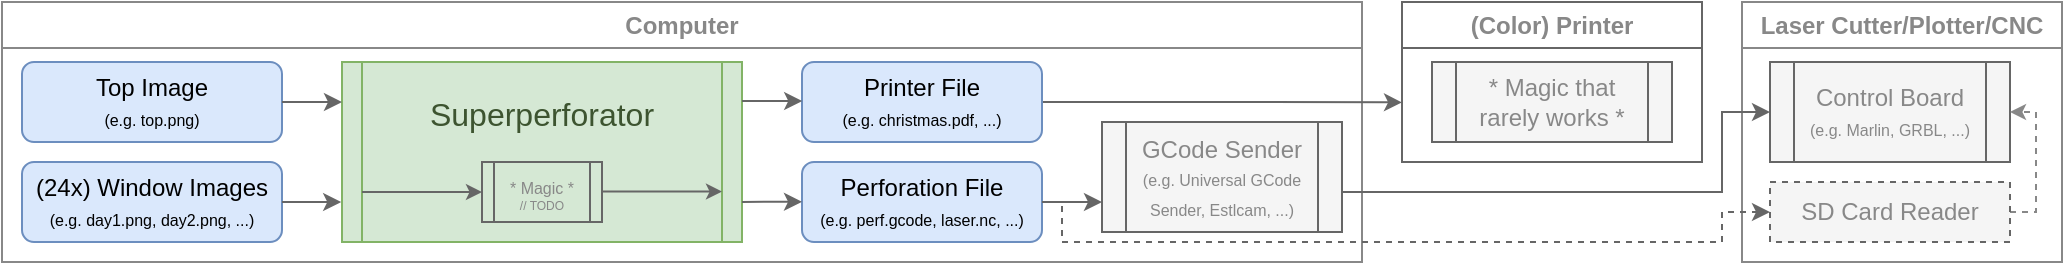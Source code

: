 <mxfile version="24.7.17">
  <diagram name="Seite-1" id="WifD2P573WgV2_WGgGjV">
    <mxGraphModel dx="1050" dy="621" grid="1" gridSize="10" guides="1" tooltips="1" connect="1" arrows="1" fold="1" page="1" pageScale="1" pageWidth="827" pageHeight="1169" math="0" shadow="0">
      <root>
        <mxCell id="0" />
        <mxCell id="1" parent="0" />
        <mxCell id="FRGwCrSziSRg-4INfOAW-1" value="Computer" style="swimlane;whiteSpace=wrap;html=1;startSize=23;fontColor=#888888;fillColor=none;strokeColor=#888888;" vertex="1" parent="1">
          <mxGeometry x="10" y="10" width="680" height="130" as="geometry" />
        </mxCell>
        <mxCell id="FRGwCrSziSRg-4INfOAW-6" value="Top Image&lt;div&gt;&lt;font style=&quot;font-size: 8px;&quot;&gt;(e.g. top.png)&lt;/font&gt;&lt;/div&gt;" style="rounded=1;whiteSpace=wrap;html=1;fillColor=#dae8fc;strokeColor=#6c8ebf;" vertex="1" parent="FRGwCrSziSRg-4INfOAW-1">
          <mxGeometry x="10" y="30" width="130" height="40" as="geometry" />
        </mxCell>
        <mxCell id="FRGwCrSziSRg-4INfOAW-7" value="(24x) Window Images&lt;div&gt;&lt;font style=&quot;font-size: 8px;&quot;&gt;(e.g. day1.png, day2.png, ...)&lt;/font&gt;&lt;/div&gt;" style="rounded=1;whiteSpace=wrap;html=1;fillColor=#dae8fc;strokeColor=#6c8ebf;" vertex="1" parent="FRGwCrSziSRg-4INfOAW-1">
          <mxGeometry x="10" y="80" width="130" height="40" as="geometry" />
        </mxCell>
        <mxCell id="FRGwCrSziSRg-4INfOAW-8" value="&lt;font style=&quot;font-size: 16px;&quot;&gt;Superperforator&lt;/font&gt;&lt;div style=&quot;font-size: 16px;&quot;&gt;&lt;font style=&quot;font-size: 16px;&quot;&gt;&lt;br&gt;&lt;/font&gt;&lt;/div&gt;&lt;div style=&quot;font-size: 16px;&quot;&gt;&lt;br&gt;&lt;/div&gt;" style="shape=process;whiteSpace=wrap;html=1;backgroundOutline=1;fillColor=#d5e8d4;strokeColor=#82b366;fontColor=#3D5430;size=0.05;" vertex="1" parent="FRGwCrSziSRg-4INfOAW-1">
          <mxGeometry x="170" y="30" width="200" height="90" as="geometry" />
        </mxCell>
        <mxCell id="FRGwCrSziSRg-4INfOAW-9" style="edgeStyle=orthogonalEdgeStyle;rounded=0;orthogonalLoop=1;jettySize=auto;html=1;exitX=1;exitY=0.5;exitDx=0;exitDy=0;fillColor=#f5f5f5;strokeColor=#666666;" edge="1" parent="FRGwCrSziSRg-4INfOAW-1" source="FRGwCrSziSRg-4INfOAW-6">
          <mxGeometry relative="1" as="geometry">
            <mxPoint x="170" y="50" as="targetPoint" />
          </mxGeometry>
        </mxCell>
        <mxCell id="FRGwCrSziSRg-4INfOAW-10" style="edgeStyle=orthogonalEdgeStyle;rounded=0;orthogonalLoop=1;jettySize=auto;html=1;exitX=1;exitY=0.5;exitDx=0;exitDy=0;entryX=-0.002;entryY=0.78;entryDx=0;entryDy=0;entryPerimeter=0;fillColor=#f5f5f5;strokeColor=#666666;" edge="1" parent="FRGwCrSziSRg-4INfOAW-1" source="FRGwCrSziSRg-4INfOAW-7" target="FRGwCrSziSRg-4INfOAW-8">
          <mxGeometry relative="1" as="geometry">
            <mxPoint x="160" y="100" as="targetPoint" />
          </mxGeometry>
        </mxCell>
        <mxCell id="FRGwCrSziSRg-4INfOAW-11" value="&lt;font style=&quot;font-size: 8px;&quot;&gt;* Magic *&lt;/font&gt;&lt;div style=&quot;font-size: 6px;&quot;&gt;&lt;font style=&quot;font-size: 6px;&quot;&gt;// TODO&lt;/font&gt;&lt;/div&gt;" style="shape=process;whiteSpace=wrap;html=1;backgroundOutline=1;fillColor=none;fontColor=#888888;strokeColor=#666666;" vertex="1" parent="FRGwCrSziSRg-4INfOAW-1">
          <mxGeometry x="240" y="80" width="60" height="30" as="geometry" />
        </mxCell>
        <mxCell id="FRGwCrSziSRg-4INfOAW-13" value="" style="endArrow=classic;html=1;rounded=0;entryX=0;entryY=0.5;entryDx=0;entryDy=0;fontColor=#888888;strokeColor=#666666;endSize=5;fillColor=#f5f5f5;" edge="1" parent="FRGwCrSziSRg-4INfOAW-1" target="FRGwCrSziSRg-4INfOAW-11">
          <mxGeometry width="50" height="50" relative="1" as="geometry">
            <mxPoint x="180" y="95" as="sourcePoint" />
            <mxPoint x="380" y="40" as="targetPoint" />
          </mxGeometry>
        </mxCell>
        <mxCell id="FRGwCrSziSRg-4INfOAW-14" value="" style="endArrow=classic;html=1;rounded=0;entryX=0;entryY=0.5;entryDx=0;entryDy=0;fontColor=#888888;strokeColor=#666666;endSize=5;fillColor=#f5f5f5;" edge="1" parent="FRGwCrSziSRg-4INfOAW-1">
          <mxGeometry width="50" height="50" relative="1" as="geometry">
            <mxPoint x="300" y="94.8" as="sourcePoint" />
            <mxPoint x="360" y="94.8" as="targetPoint" />
          </mxGeometry>
        </mxCell>
        <mxCell id="FRGwCrSziSRg-4INfOAW-27" style="edgeStyle=orthogonalEdgeStyle;rounded=0;orthogonalLoop=1;jettySize=auto;html=1;exitX=1;exitY=0.5;exitDx=0;exitDy=0;fillColor=#f5f5f5;strokeColor=#666666;" edge="1" parent="FRGwCrSziSRg-4INfOAW-1" source="FRGwCrSziSRg-4INfOAW-15">
          <mxGeometry relative="1" as="geometry">
            <mxPoint x="700" y="50.19" as="targetPoint" />
          </mxGeometry>
        </mxCell>
        <mxCell id="FRGwCrSziSRg-4INfOAW-15" value="&lt;div&gt;&lt;font style=&quot;&quot;&gt;Printer File&lt;/font&gt;&lt;/div&gt;&lt;div&gt;&lt;font style=&quot;font-size: 8px;&quot;&gt;(e.g. christmas.pdf, ...)&lt;/font&gt;&lt;/div&gt;" style="rounded=1;whiteSpace=wrap;html=1;fillColor=#dae8fc;strokeColor=#6c8ebf;" vertex="1" parent="FRGwCrSziSRg-4INfOAW-1">
          <mxGeometry x="400" y="30" width="120" height="40" as="geometry" />
        </mxCell>
        <mxCell id="FRGwCrSziSRg-4INfOAW-16" value="&lt;div&gt;&lt;font style=&quot;&quot;&gt;Perforation File&lt;/font&gt;&lt;/div&gt;&lt;div&gt;&lt;font style=&quot;font-size: 8px;&quot;&gt;(e.g. perf.gcode, laser.nc, ...)&lt;/font&gt;&lt;/div&gt;" style="rounded=1;whiteSpace=wrap;html=1;fillColor=#dae8fc;strokeColor=#6c8ebf;" vertex="1" parent="FRGwCrSziSRg-4INfOAW-1">
          <mxGeometry x="400" y="80" width="120" height="40" as="geometry" />
        </mxCell>
        <mxCell id="FRGwCrSziSRg-4INfOAW-17" style="edgeStyle=orthogonalEdgeStyle;rounded=0;orthogonalLoop=1;jettySize=auto;html=1;exitX=1;exitY=0.25;exitDx=0;exitDy=0;entryX=0.001;entryY=0.586;entryDx=0;entryDy=0;entryPerimeter=0;fillColor=#f5f5f5;strokeColor=#666666;" edge="1" parent="FRGwCrSziSRg-4INfOAW-1">
          <mxGeometry relative="1" as="geometry">
            <mxPoint x="370" y="49.53" as="sourcePoint" />
            <mxPoint x="400.12" y="50.47" as="targetPoint" />
          </mxGeometry>
        </mxCell>
        <mxCell id="FRGwCrSziSRg-4INfOAW-18" style="edgeStyle=orthogonalEdgeStyle;rounded=0;orthogonalLoop=1;jettySize=auto;html=1;exitX=1;exitY=0.75;exitDx=0;exitDy=0;entryX=0;entryY=0.438;entryDx=0;entryDy=0;entryPerimeter=0;fillColor=#f5f5f5;strokeColor=#666666;" edge="1" parent="FRGwCrSziSRg-4INfOAW-1">
          <mxGeometry relative="1" as="geometry">
            <mxPoint x="370" y="99.94" as="sourcePoint" />
            <mxPoint x="400" y="99.96" as="targetPoint" />
          </mxGeometry>
        </mxCell>
        <mxCell id="FRGwCrSziSRg-4INfOAW-19" value="GCode Sender&lt;div&gt;&lt;font style=&quot;font-size: 8px;&quot;&gt;(e.g. Universal GCode Sender, Estlcam, ...)&lt;/font&gt;&lt;/div&gt;" style="shape=process;whiteSpace=wrap;html=1;backgroundOutline=1;fillColor=#f5f5f5;fontColor=#888888;strokeColor=#666666;" vertex="1" parent="FRGwCrSziSRg-4INfOAW-1">
          <mxGeometry x="550" y="60" width="120" height="55" as="geometry" />
        </mxCell>
        <mxCell id="FRGwCrSziSRg-4INfOAW-20" style="edgeStyle=orthogonalEdgeStyle;rounded=0;orthogonalLoop=1;jettySize=auto;html=1;exitX=1;exitY=0.5;exitDx=0;exitDy=0;fillColor=#f5f5f5;strokeColor=#666666;" edge="1" parent="FRGwCrSziSRg-4INfOAW-1" source="FRGwCrSziSRg-4INfOAW-16">
          <mxGeometry relative="1" as="geometry">
            <mxPoint x="550" y="100" as="targetPoint" />
          </mxGeometry>
        </mxCell>
        <mxCell id="FRGwCrSziSRg-4INfOAW-2" value="Laser Cutter/Plotter/CNC" style="swimlane;whiteSpace=wrap;html=1;startSize=23;strokeColor=#888888;fontColor=#888888;fillColor=none;" vertex="1" parent="1">
          <mxGeometry x="880" y="10" width="160" height="130" as="geometry" />
        </mxCell>
        <mxCell id="FRGwCrSziSRg-4INfOAW-3" value="Control Board&lt;div&gt;&lt;font style=&quot;font-size: 8px;&quot;&gt;(e.g. Marlin, GRBL, ...)&lt;/font&gt;&lt;/div&gt;" style="shape=process;whiteSpace=wrap;html=1;backgroundOutline=1;fontColor=#888888;strokeColor=#666666;fillColor=#f5f5f5;" vertex="1" parent="FRGwCrSziSRg-4INfOAW-2">
          <mxGeometry x="14" y="30" width="120" height="50" as="geometry" />
        </mxCell>
        <mxCell id="FRGwCrSziSRg-4INfOAW-5" style="edgeStyle=orthogonalEdgeStyle;rounded=0;orthogonalLoop=1;jettySize=auto;html=1;exitX=1;exitY=0.5;exitDx=0;exitDy=0;entryX=1;entryY=0.5;entryDx=0;entryDy=0;endSize=5;strokeColor=#888888;dashed=1;" edge="1" parent="FRGwCrSziSRg-4INfOAW-2" source="FRGwCrSziSRg-4INfOAW-4" target="FRGwCrSziSRg-4INfOAW-3">
          <mxGeometry relative="1" as="geometry">
            <Array as="points">
              <mxPoint x="147" y="105" />
              <mxPoint x="147" y="55" />
            </Array>
          </mxGeometry>
        </mxCell>
        <mxCell id="FRGwCrSziSRg-4INfOAW-4" value="SD Card Reader" style="rounded=0;whiteSpace=wrap;html=1;strokeColor=#666666;fontColor=#888888;dashed=1;fillColor=#f5f5f5;" vertex="1" parent="FRGwCrSziSRg-4INfOAW-2">
          <mxGeometry x="14" y="90" width="120" height="30" as="geometry" />
        </mxCell>
        <mxCell id="FRGwCrSziSRg-4INfOAW-21" style="edgeStyle=orthogonalEdgeStyle;rounded=0;orthogonalLoop=1;jettySize=auto;html=1;exitX=1;exitY=0.5;exitDx=0;exitDy=0;entryX=0;entryY=0.5;entryDx=0;entryDy=0;fillColor=#f5f5f5;strokeColor=#666666;" edge="1" parent="1" source="FRGwCrSziSRg-4INfOAW-19" target="FRGwCrSziSRg-4INfOAW-3">
          <mxGeometry relative="1" as="geometry">
            <Array as="points">
              <mxPoint x="870" y="105" />
              <mxPoint x="870" y="65" />
            </Array>
          </mxGeometry>
        </mxCell>
        <mxCell id="FRGwCrSziSRg-4INfOAW-22" style="edgeStyle=orthogonalEdgeStyle;rounded=0;orthogonalLoop=1;jettySize=auto;html=1;exitX=1;exitY=0.5;exitDx=0;exitDy=0;entryX=0;entryY=0.5;entryDx=0;entryDy=0;fillColor=#f5f5f5;strokeColor=#666666;dashed=1;" edge="1" parent="1" source="FRGwCrSziSRg-4INfOAW-16" target="FRGwCrSziSRg-4INfOAW-4">
          <mxGeometry relative="1" as="geometry">
            <mxPoint x="710" y="160" as="targetPoint" />
            <Array as="points">
              <mxPoint x="540" y="110" />
              <mxPoint x="540" y="130" />
              <mxPoint x="870" y="130" />
              <mxPoint x="870" y="115" />
            </Array>
          </mxGeometry>
        </mxCell>
        <mxCell id="FRGwCrSziSRg-4INfOAW-23" value="(Color) Printer" style="swimlane;whiteSpace=wrap;html=1;fillColor=none;fontColor=#888888;strokeColor=#666666;" vertex="1" parent="1">
          <mxGeometry x="710" y="10" width="150" height="80" as="geometry" />
        </mxCell>
        <mxCell id="FRGwCrSziSRg-4INfOAW-26" value="* Magic that rarely works *" style="shape=process;whiteSpace=wrap;html=1;backgroundOutline=1;fontColor=#888888;strokeColor=#666666;fillColor=#f5f5f5;" vertex="1" parent="FRGwCrSziSRg-4INfOAW-23">
          <mxGeometry x="15" y="30" width="120" height="40" as="geometry" />
        </mxCell>
      </root>
    </mxGraphModel>
  </diagram>
</mxfile>

